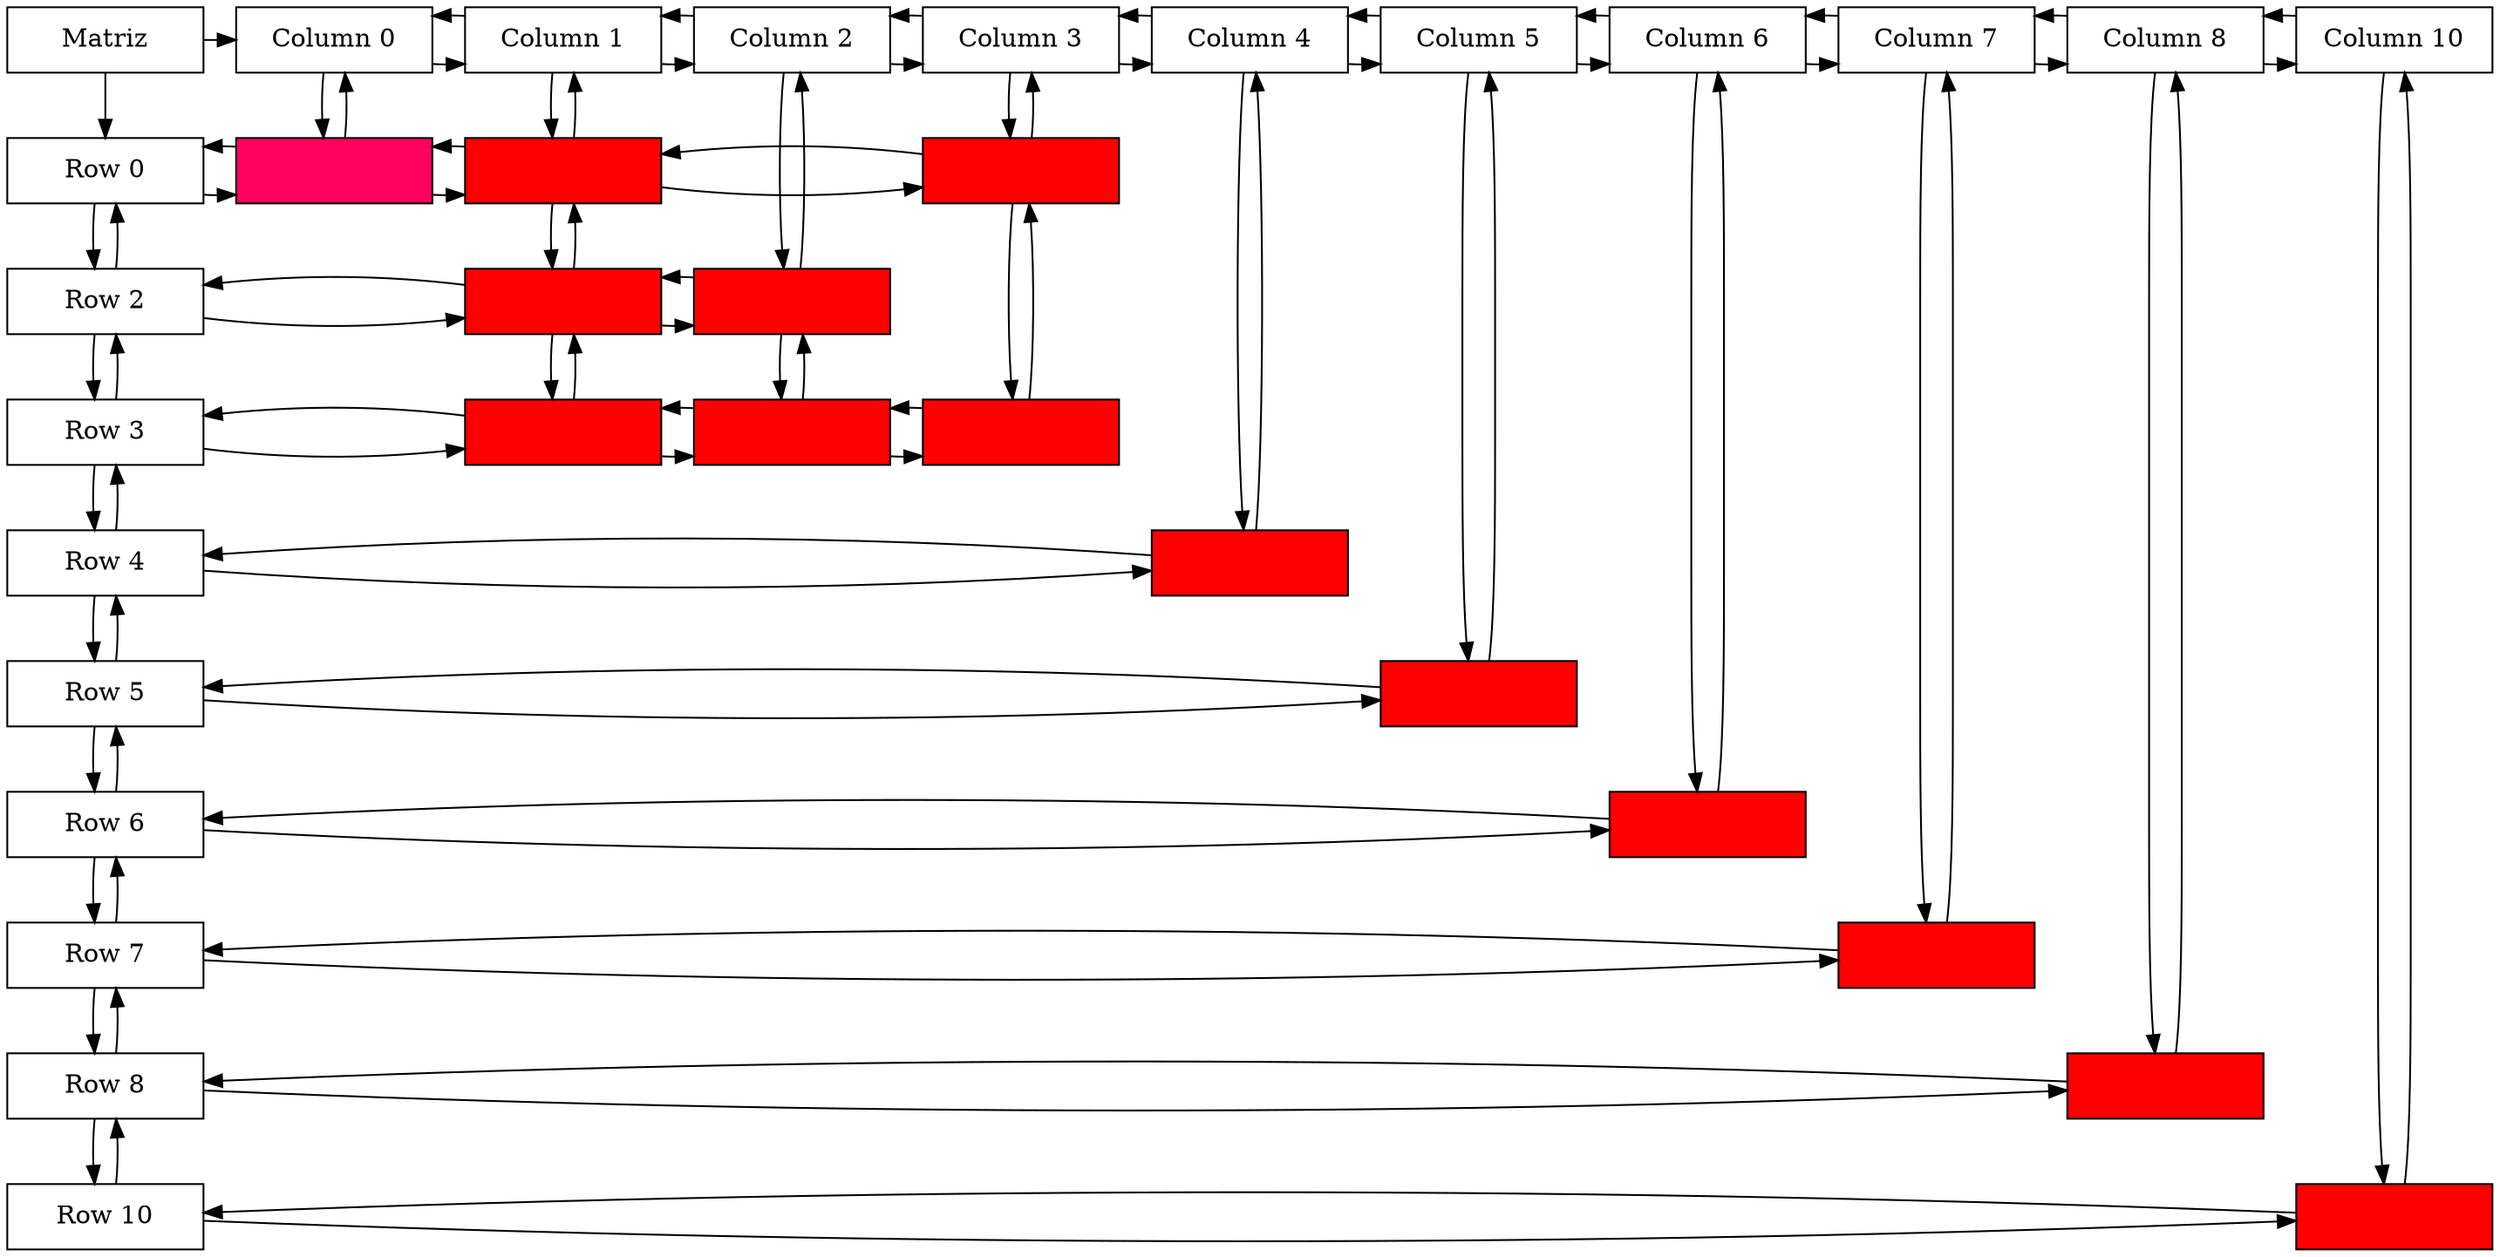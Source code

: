 /* DIEGO ANDRÉ MAZARIEGOS BARRIENTOS */
digraph Sparce_Matrix { 
node [shape=box] 

/* La matriz se envía al grupo 1 */
Mt[ label = "Matriz", width = 1.5, group = 1 ];

//............ ............ ............ ............ COLUMNAS 
/* se incrementan los grupos porque son columnas */ 
C0 [label = "Column 0"    pos = "5.3,3.5!" width = 1.5 group = 1 ];
C1 [label = "Column 1"    pos = "5.3,3.5!" width = 1.5 group = 2 ];
C2 [label = "Column 2"    pos = "5.3,3.5!" width = 1.5 group = 3 ];
C3 [label = "Column 3"    pos = "5.3,3.5!" width = 1.5 group = 4 ];
C4 [label = "Column 4"    pos = "5.3,3.5!" width = 1.5 group = 5 ];
C5 [label = "Column 5"    pos = "5.3,3.5!" width = 1.5 group = 6 ];
C6 [label = "Column 6"    pos = "5.3,3.5!" width = 1.5 group = 7 ];
C7 [label = "Column 7"    pos = "5.3,3.5!" width = 1.5 group = 8 ];
C8 [label = "Column 8"    pos = "5.3,3.5!" width = 1.5 group = 9 ];
C10 [label = "Column 10"    pos = "5.3,3.5!" width = 1.5 group = 11 ];

//............ Enlaces de las columnas
Mt -> C0; /*Enlace primer nodo Columna con el objeto Matriz*/
C0 -> C1;
C1 -> C0;
C1 -> C2;
C2 -> C1;
C2 -> C3;
C3 -> C2;
C3 -> C4;
C4 -> C3;
C4 -> C5;
C5 -> C4;
C5 -> C6;
C6 -> C5;
C6 -> C7;
C7 -> C6;
C7 -> C8;
C8 -> C7;
C8 -> C10;
C10 -> C8;
// Posicionando en el mismo nivel 
{ rank = same; Mt; C0; C1; C2; C3; C4; C5; C6; C7; C8; C10; }

//............ ............ ............ ............ FILAS 
/*  Se mantienen en el mismo grupo porque son filas */ 
F0 [label = "Row 0"    pos = "5.3,3.5!" width = 1.5 group = 0 ];
F2 [label = "Row 2"    pos = "5.3,3.5!" width = 1.5 group = 0 ];
F3 [label = "Row 3"    pos = "5.3,3.5!" width = 1.5 group = 0 ];
F4 [label = "Row 4"    pos = "5.3,3.5!" width = 1.5 group = 0 ];
F5 [label = "Row 5"    pos = "5.3,3.5!" width = 1.5 group = 0 ];
F6 [label = "Row 6"    pos = "5.3,3.5!" width = 1.5 group = 0 ];
F7 [label = "Row 7"    pos = "5.3,3.5!" width = 1.5 group = 0 ];
F8 [label = "Row 8"    pos = "5.3,3.5!" width = 1.5 group = 0 ];
F10 [label = "Row 10"    pos = "5.3,3.5!" width = 1.5 group = 0 ];

//............ enlaces de las filas 
Mt -> F0; /*Enlace primer nodo Columna con el objeto Matriz*/
F0 -> F2;
F2 -> F0;
F2 -> F3;
F3 -> F2;
F3 -> F4;
F4 -> F3;
F4 -> F5;
F5 -> F4;
F5 -> F6;
F6 -> F5;
F6 -> F7;
F7 -> F6;
F7 -> F8;
F8 -> F7;
F8 -> F10;
F10 -> F8;

//............ ............DECLARACIÓN NODOS POSICIÓN............................
N00 [label = "", style = filled, fillcolor = "#FF0060", width = 1.5, group = 1 ]; 
N01 [label = "", style = filled, fillcolor = "#FF0000", width = 1.5, group = 2 ]; 
N03 [label = "", style = filled, fillcolor = "#FF0000", width = 1.5, group = 4 ]; 
N21 [label = "", style = filled, fillcolor = "#FF0000", width = 1.5, group = 2 ]; 
N22 [label = "", style = filled, fillcolor = "#FF0000", width = 1.5, group = 3 ]; 
N31 [label = "", style = filled, fillcolor = "#FF0000", width = 1.5, group = 2 ]; 
N32 [label = "", style = filled, fillcolor = "#FF0000", width = 1.5, group = 3 ]; 
N33 [label = "", style = filled, fillcolor = "#FF0000", width = 1.5, group = 4 ]; 
N44 [label = "", style = filled, fillcolor = "#FF0000", width = 1.5, group = 5 ]; 
N55 [label = "", style = filled, fillcolor = "#FF0000", width = 1.5, group = 6 ]; 
N66 [label = "", style = filled, fillcolor = "#FF0000", width = 1.5, group = 7 ]; 
N77 [label = "", style = filled, fillcolor = "#FF0000", width = 1.5, group = 8 ]; 
N88 [label = "", style = filled, fillcolor = "#FF0000", width = 1.5, group = 9 ]; 
N1010 [label = "", style = filled, fillcolor = "#FF0000", width = 1.5, group = 11 ]; 

//............ ............ Enlaces de los nodos

//Conexiones FILAS y ACCESO NODO 
F0 -> N00;
N00 -> F0;
F2 -> N21;
N21 -> F2;
F3 -> N31;
N31 -> F3;
F4 -> N44;
N44 -> F4;
F5 -> N55;
N55 -> F5;
F6 -> N66;
N66 -> F6;
F7 -> N77;
N77 -> F7;
F8 -> N88;
N88 -> F8;
F10 -> N1010;
N1010 -> F10;
{ rank = same; F0;N00; }
{ rank = same; N00;N01; }
{ rank = same; N01;N03; }
{ rank = same; N01;N00; }
{ rank = same; N03;N01; }
{ rank = same; F2;N21; }
{ rank = same; N21;N22; }
{ rank = same; N22;N21; }
{ rank = same; F3;N31; }
{ rank = same; N31;N32; }
{ rank = same; N32;N33; }
{ rank = same; N32;N31; }
{ rank = same; N33;N32; }
{ rank = same; F4;N44; }
{ rank = same; F5;N55; }
{ rank = same; F6;N66; }
{ rank = same; F7;N77; }
{ rank = same; F8;N88; }
{ rank = same; F10;N1010; }

//Conexiones COLUMNAS y ACCESO NODO 
C0 -> N00;
N00 -> C0;
C1 -> N01;
N01 -> C1;
C3 -> N03;
N03 -> C3;
C2 -> N22;
N22 -> C2;
C4 -> N44;
N44 -> C4;
C5 -> N55;
N55 -> C5;
C6 -> N66;
N66 -> C6;
C7 -> N77;
N77 -> C7;
C8 -> N88;
N88 -> C8;
C10 -> N1010;
N1010 -> C10;

//Conexiones NODOS POSICION 
N00 -> N01;
N01 -> N21;
N01 -> N03;
N01 -> N00;
N03 -> N33;
N03 -> N01;
N21 -> N01;
N21 -> N31;
N21 -> N22;
N22 -> N32;
N22 -> N21;
N31 -> N21;
N31 -> N32;
N32 -> N22;
N32 -> N33;
N32 -> N31;
N33 -> N03;
N33 -> N32;
    { rank = same;}
}
